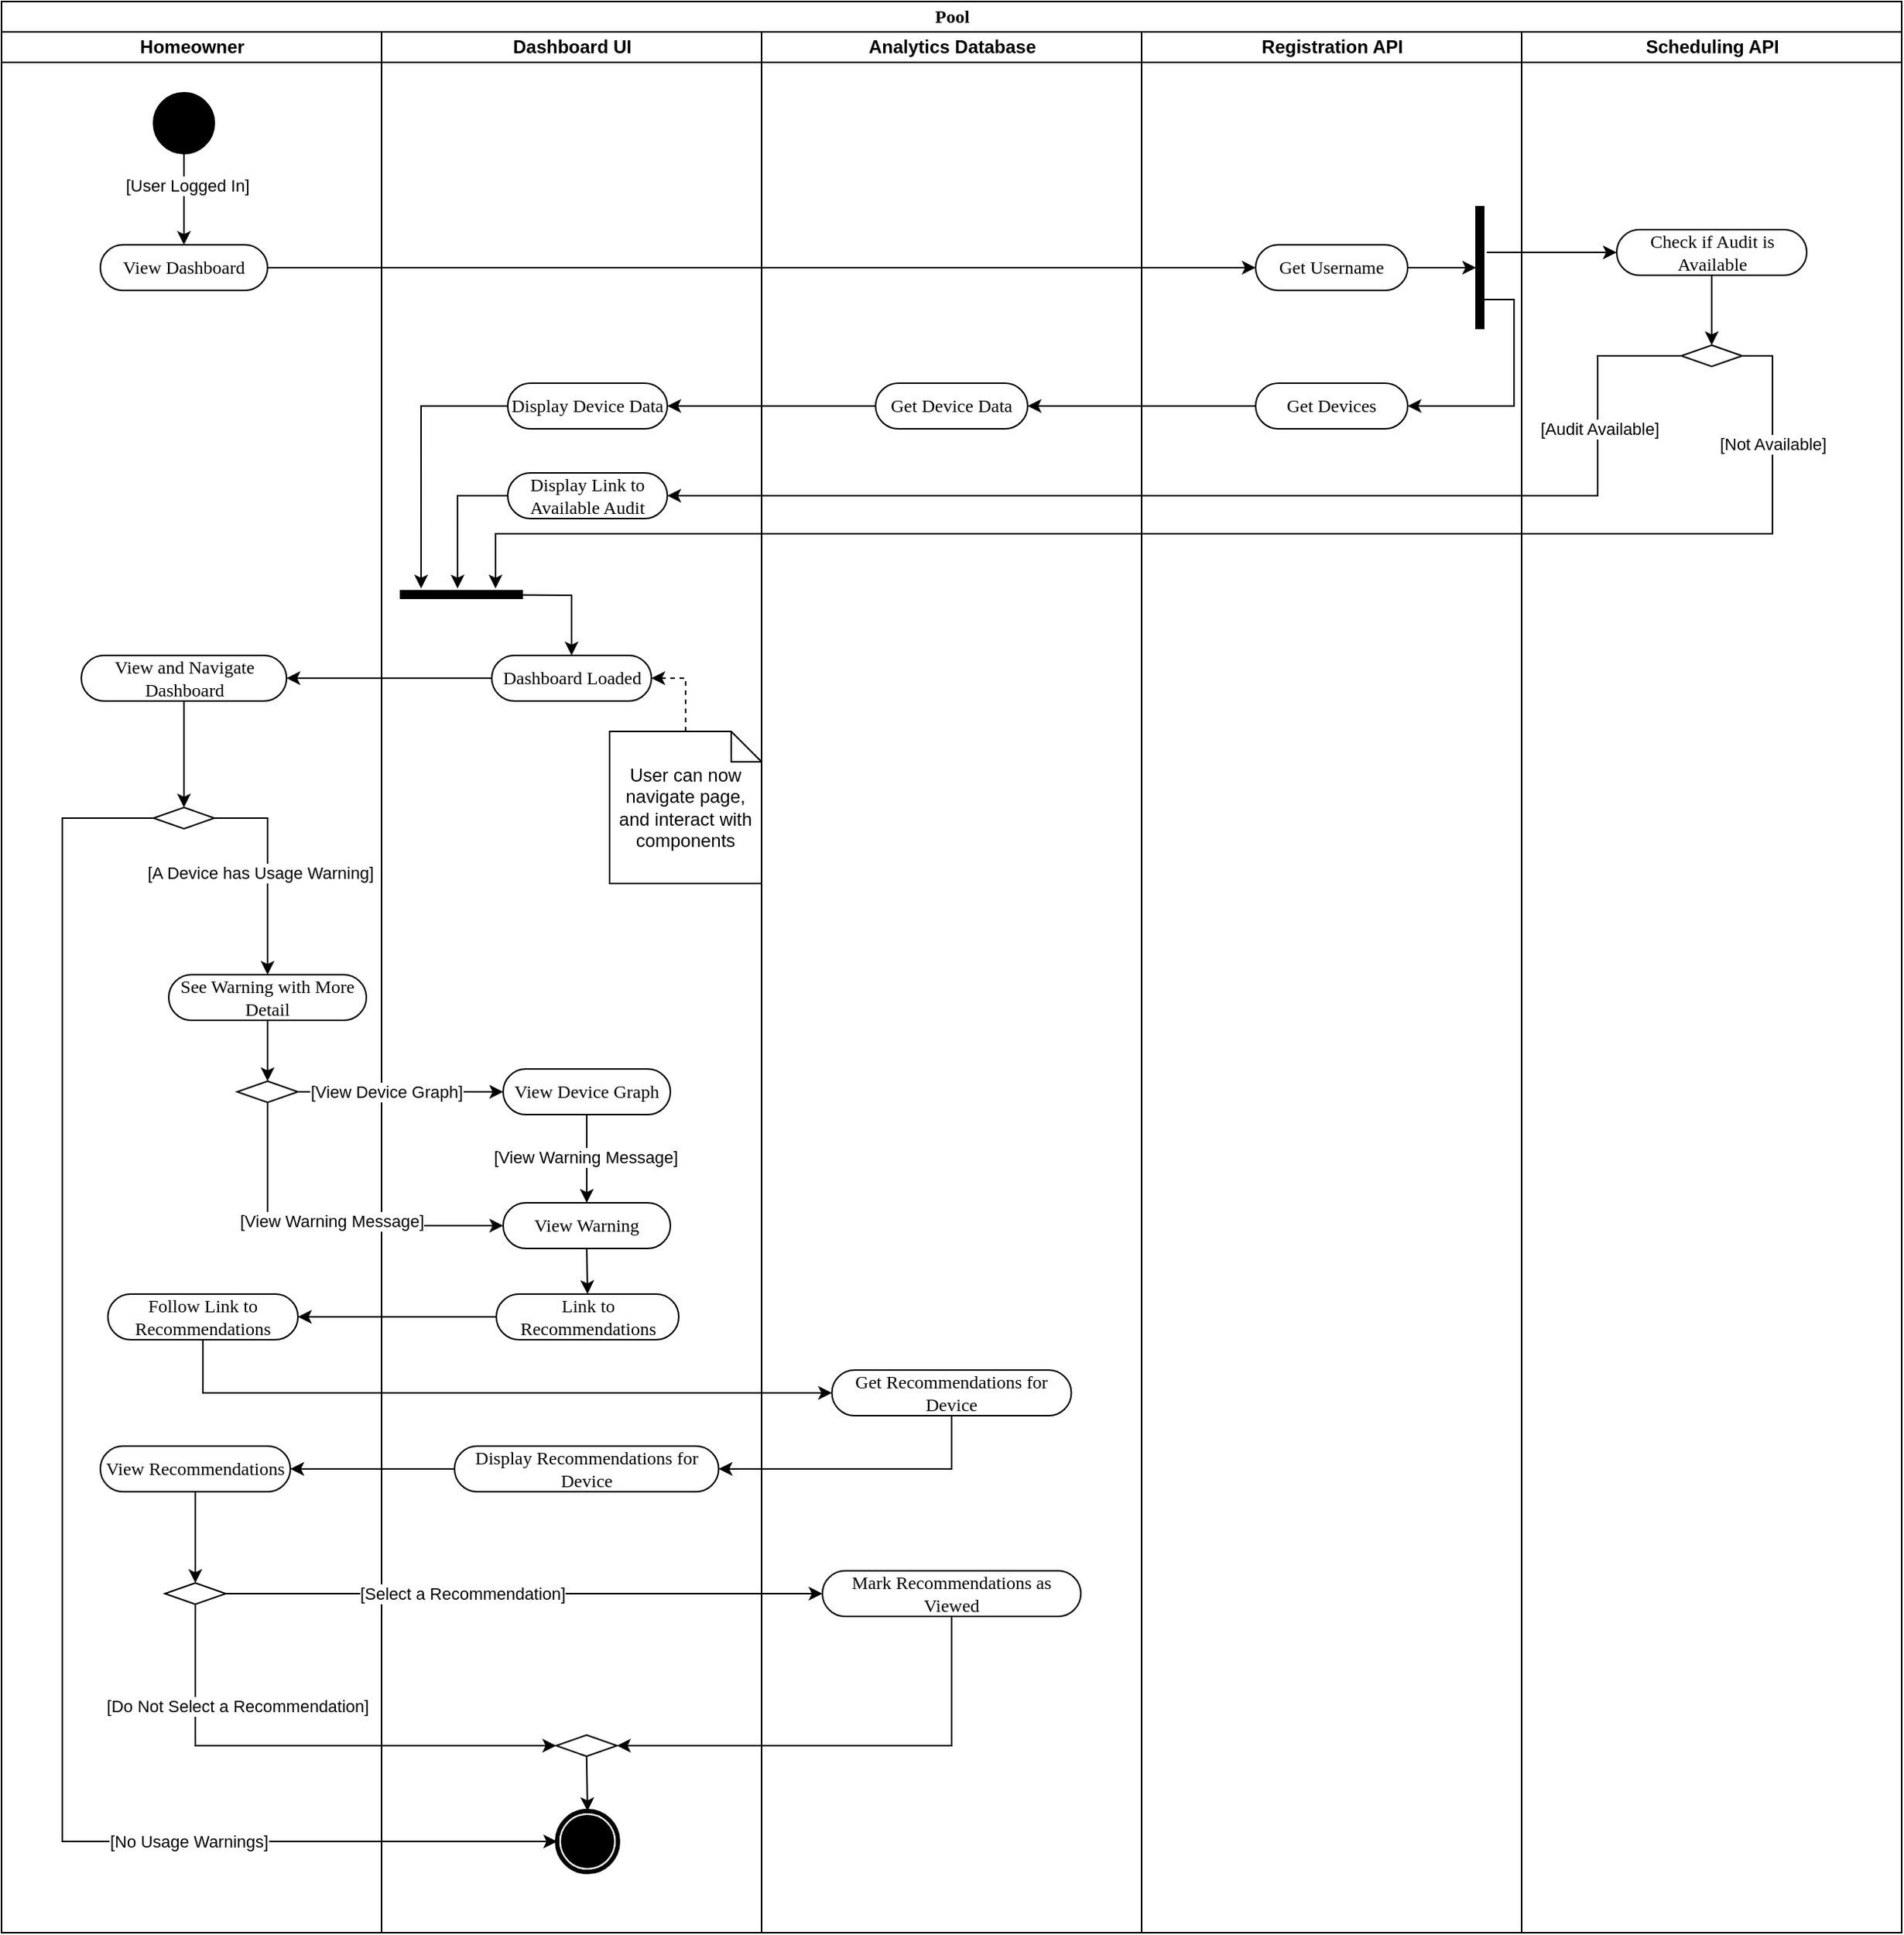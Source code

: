 <mxfile version="22.0.8" type="github">
  <diagram name="Page-1" id="0783ab3e-0a74-02c8-0abd-f7b4e66b4bec">
    <mxGraphModel dx="1593" dy="820" grid="1" gridSize="10" guides="1" tooltips="1" connect="1" arrows="1" fold="1" page="1" pageScale="1" pageWidth="850" pageHeight="1100" background="none" math="0" shadow="0">
      <root>
        <mxCell id="0" />
        <mxCell id="1" parent="0" />
        <mxCell id="1c1d494c118603dd-1" value="Pool" style="swimlane;html=1;childLayout=stackLayout;startSize=20;rounded=0;shadow=0;comic=0;labelBackgroundColor=none;strokeWidth=1;fontFamily=Verdana;fontSize=12;align=center;" parent="1" vertex="1">
          <mxGeometry x="40" y="20" width="1250" height="1270" as="geometry" />
        </mxCell>
        <mxCell id="1c1d494c118603dd-2" value="Homeowner" style="swimlane;html=1;startSize=20;" parent="1c1d494c118603dd-1" vertex="1">
          <mxGeometry y="20" width="250" height="1250" as="geometry" />
        </mxCell>
        <mxCell id="aOfRyr6UJCpSdVYeR-or-36" style="edgeStyle=orthogonalEdgeStyle;rounded=0;orthogonalLoop=1;jettySize=auto;html=1;exitX=0.5;exitY=1;exitDx=0;exitDy=0;entryX=0.5;entryY=0;entryDx=0;entryDy=0;" edge="1" parent="1c1d494c118603dd-2" source="60571a20871a0731-4" target="aOfRyr6UJCpSdVYeR-or-33">
          <mxGeometry relative="1" as="geometry" />
        </mxCell>
        <mxCell id="aOfRyr6UJCpSdVYeR-or-38" value="[User Logged In]" style="edgeLabel;html=1;align=center;verticalAlign=middle;resizable=0;points=[];" vertex="1" connectable="0" parent="aOfRyr6UJCpSdVYeR-or-36">
          <mxGeometry x="-0.3" y="2" relative="1" as="geometry">
            <mxPoint as="offset" />
          </mxGeometry>
        </mxCell>
        <mxCell id="60571a20871a0731-4" value="" style="ellipse;whiteSpace=wrap;html=1;rounded=0;shadow=0;comic=0;labelBackgroundColor=none;strokeWidth=1;fillColor=#000000;fontFamily=Verdana;fontSize=12;align=center;" parent="1c1d494c118603dd-2" vertex="1">
          <mxGeometry x="100" y="40" width="40" height="40" as="geometry" />
        </mxCell>
        <mxCell id="aOfRyr6UJCpSdVYeR-or-33" value="View Dashboard" style="rounded=1;whiteSpace=wrap;html=1;shadow=0;comic=0;labelBackgroundColor=none;strokeWidth=1;fontFamily=Verdana;fontSize=12;align=center;arcSize=50;" vertex="1" parent="1c1d494c118603dd-2">
          <mxGeometry x="65" y="140" width="110" height="30" as="geometry" />
        </mxCell>
        <mxCell id="aOfRyr6UJCpSdVYeR-or-82" style="edgeStyle=orthogonalEdgeStyle;rounded=0;orthogonalLoop=1;jettySize=auto;html=1;exitX=0.5;exitY=1;exitDx=0;exitDy=0;entryX=0.5;entryY=0;entryDx=0;entryDy=0;" edge="1" parent="1c1d494c118603dd-2" source="aOfRyr6UJCpSdVYeR-or-72" target="aOfRyr6UJCpSdVYeR-or-81">
          <mxGeometry relative="1" as="geometry" />
        </mxCell>
        <mxCell id="aOfRyr6UJCpSdVYeR-or-72" value="View and Navigate Dashboard" style="rounded=1;whiteSpace=wrap;html=1;shadow=0;comic=0;labelBackgroundColor=none;strokeWidth=1;fontFamily=Verdana;fontSize=12;align=center;arcSize=50;" vertex="1" parent="1c1d494c118603dd-2">
          <mxGeometry x="52.5" y="410" width="135" height="30" as="geometry" />
        </mxCell>
        <mxCell id="aOfRyr6UJCpSdVYeR-or-92" style="edgeStyle=orthogonalEdgeStyle;rounded=0;orthogonalLoop=1;jettySize=auto;html=1;exitX=0.5;exitY=1;exitDx=0;exitDy=0;entryX=0.5;entryY=0;entryDx=0;entryDy=0;" edge="1" parent="1c1d494c118603dd-2" source="aOfRyr6UJCpSdVYeR-or-80" target="aOfRyr6UJCpSdVYeR-or-88">
          <mxGeometry relative="1" as="geometry" />
        </mxCell>
        <mxCell id="aOfRyr6UJCpSdVYeR-or-80" value="See Warning with More Detail" style="rounded=1;whiteSpace=wrap;html=1;shadow=0;comic=0;labelBackgroundColor=none;strokeWidth=1;fontFamily=Verdana;fontSize=12;align=center;arcSize=50;" vertex="1" parent="1c1d494c118603dd-2">
          <mxGeometry x="110" y="620" width="130" height="30" as="geometry" />
        </mxCell>
        <mxCell id="aOfRyr6UJCpSdVYeR-or-84" style="edgeStyle=orthogonalEdgeStyle;rounded=0;orthogonalLoop=1;jettySize=auto;html=1;exitX=1;exitY=0.5;exitDx=0;exitDy=0;entryX=0.5;entryY=0;entryDx=0;entryDy=0;" edge="1" parent="1c1d494c118603dd-2" source="aOfRyr6UJCpSdVYeR-or-81" target="aOfRyr6UJCpSdVYeR-or-80">
          <mxGeometry relative="1" as="geometry" />
        </mxCell>
        <mxCell id="aOfRyr6UJCpSdVYeR-or-85" value="[A Device has Usage Warning]" style="edgeLabel;html=1;align=center;verticalAlign=middle;resizable=0;points=[];" vertex="1" connectable="0" parent="aOfRyr6UJCpSdVYeR-or-84">
          <mxGeometry x="0.029" y="3" relative="1" as="geometry">
            <mxPoint x="-8" as="offset" />
          </mxGeometry>
        </mxCell>
        <mxCell id="aOfRyr6UJCpSdVYeR-or-81" value="" style="rhombus;whiteSpace=wrap;html=1;" vertex="1" parent="1c1d494c118603dd-2">
          <mxGeometry x="100" y="510" width="40" height="14" as="geometry" />
        </mxCell>
        <mxCell id="aOfRyr6UJCpSdVYeR-or-88" value="" style="rhombus;whiteSpace=wrap;html=1;" vertex="1" parent="1c1d494c118603dd-2">
          <mxGeometry x="155" y="690" width="40" height="14" as="geometry" />
        </mxCell>
        <mxCell id="aOfRyr6UJCpSdVYeR-or-103" value="Follow Link to Recommendations" style="rounded=1;whiteSpace=wrap;html=1;shadow=0;comic=0;labelBackgroundColor=none;strokeWidth=1;fontFamily=Verdana;fontSize=12;align=center;arcSize=50;" vertex="1" parent="1c1d494c118603dd-2">
          <mxGeometry x="70" y="830" width="125" height="30" as="geometry" />
        </mxCell>
        <mxCell id="aOfRyr6UJCpSdVYeR-or-167" style="edgeStyle=orthogonalEdgeStyle;rounded=0;orthogonalLoop=1;jettySize=auto;html=1;exitX=0.5;exitY=1;exitDx=0;exitDy=0;entryX=0.5;entryY=0;entryDx=0;entryDy=0;" edge="1" parent="1c1d494c118603dd-2" source="aOfRyr6UJCpSdVYeR-or-162" target="aOfRyr6UJCpSdVYeR-or-164">
          <mxGeometry relative="1" as="geometry" />
        </mxCell>
        <mxCell id="aOfRyr6UJCpSdVYeR-or-162" value="View Recommendations" style="rounded=1;whiteSpace=wrap;html=1;shadow=0;comic=0;labelBackgroundColor=none;strokeWidth=1;fontFamily=Verdana;fontSize=12;align=center;arcSize=50;" vertex="1" parent="1c1d494c118603dd-2">
          <mxGeometry x="65" y="930" width="125" height="30" as="geometry" />
        </mxCell>
        <mxCell id="aOfRyr6UJCpSdVYeR-or-164" value="" style="rhombus;whiteSpace=wrap;html=1;" vertex="1" parent="1c1d494c118603dd-2">
          <mxGeometry x="107.5" y="1020" width="40" height="14" as="geometry" />
        </mxCell>
        <mxCell id="1c1d494c118603dd-3" value="Dashboard UI" style="swimlane;html=1;startSize=20;" parent="1c1d494c118603dd-1" vertex="1">
          <mxGeometry x="250" y="20" width="250" height="1250" as="geometry" />
        </mxCell>
        <mxCell id="60571a20871a0731-5" value="" style="shape=mxgraph.bpmn.shape;html=1;verticalLabelPosition=bottom;labelBackgroundColor=#ffffff;verticalAlign=top;perimeter=ellipsePerimeter;outline=end;symbol=terminate;rounded=0;shadow=0;comic=0;strokeWidth=1;fontFamily=Verdana;fontSize=12;align=center;" parent="1c1d494c118603dd-3" vertex="1">
          <mxGeometry x="115.5" y="1170" width="40" height="40" as="geometry" />
        </mxCell>
        <mxCell id="aOfRyr6UJCpSdVYeR-or-42" value="Display Device Data" style="rounded=1;whiteSpace=wrap;html=1;shadow=0;comic=0;labelBackgroundColor=none;strokeWidth=1;fontFamily=Verdana;fontSize=12;align=center;arcSize=50;" vertex="1" parent="1c1d494c118603dd-3">
          <mxGeometry x="83" y="231" width="105" height="30" as="geometry" />
        </mxCell>
        <mxCell id="aOfRyr6UJCpSdVYeR-or-55" value="Display Link to Available Audit" style="rounded=1;whiteSpace=wrap;html=1;shadow=0;comic=0;labelBackgroundColor=none;strokeWidth=1;fontFamily=Verdana;fontSize=12;align=center;arcSize=50;" vertex="1" parent="1c1d494c118603dd-3">
          <mxGeometry x="83" y="290" width="105" height="30" as="geometry" />
        </mxCell>
        <mxCell id="aOfRyr6UJCpSdVYeR-or-60" value="" style="html=1;points=[];perimeter=orthogonalPerimeter;fillColor=strokeColor;rotation=90;" vertex="1" parent="1c1d494c118603dd-3">
          <mxGeometry x="50" y="330" width="5" height="80" as="geometry" />
        </mxCell>
        <mxCell id="aOfRyr6UJCpSdVYeR-or-61" style="edgeStyle=orthogonalEdgeStyle;rounded=0;orthogonalLoop=1;jettySize=auto;html=1;exitX=0;exitY=0.5;exitDx=0;exitDy=0;entryX=-0.3;entryY=0.831;entryDx=0;entryDy=0;entryPerimeter=0;" edge="1" parent="1c1d494c118603dd-3" source="aOfRyr6UJCpSdVYeR-or-42" target="aOfRyr6UJCpSdVYeR-or-60">
          <mxGeometry relative="1" as="geometry" />
        </mxCell>
        <mxCell id="aOfRyr6UJCpSdVYeR-or-62" style="edgeStyle=orthogonalEdgeStyle;rounded=0;orthogonalLoop=1;jettySize=auto;html=1;exitX=0;exitY=0.5;exitDx=0;exitDy=0;entryX=-0.3;entryY=0.531;entryDx=0;entryDy=0;entryPerimeter=0;" edge="1" parent="1c1d494c118603dd-3" source="aOfRyr6UJCpSdVYeR-or-55" target="aOfRyr6UJCpSdVYeR-or-60">
          <mxGeometry relative="1" as="geometry" />
        </mxCell>
        <mxCell id="aOfRyr6UJCpSdVYeR-or-66" style="edgeStyle=orthogonalEdgeStyle;rounded=0;orthogonalLoop=1;jettySize=auto;html=1;exitX=0.5;exitY=0;exitDx=0;exitDy=0;entryX=0.5;entryY=0;entryDx=0;entryDy=0;" edge="1" parent="1c1d494c118603dd-3" target="aOfRyr6UJCpSdVYeR-or-65">
          <mxGeometry relative="1" as="geometry">
            <mxPoint x="50" y="370" as="sourcePoint" />
          </mxGeometry>
        </mxCell>
        <mxCell id="aOfRyr6UJCpSdVYeR-or-65" value="Dashboard Loaded" style="rounded=1;whiteSpace=wrap;html=1;shadow=0;comic=0;labelBackgroundColor=none;strokeWidth=1;fontFamily=Verdana;fontSize=12;align=center;arcSize=50;" vertex="1" parent="1c1d494c118603dd-3">
          <mxGeometry x="72.5" y="410" width="105" height="30" as="geometry" />
        </mxCell>
        <mxCell id="aOfRyr6UJCpSdVYeR-or-78" style="edgeStyle=orthogonalEdgeStyle;rounded=0;orthogonalLoop=1;jettySize=auto;html=1;exitX=0.5;exitY=0;exitDx=0;exitDy=0;exitPerimeter=0;entryX=1;entryY=0.5;entryDx=0;entryDy=0;dashed=1;" edge="1" parent="1c1d494c118603dd-3" source="aOfRyr6UJCpSdVYeR-or-76" target="aOfRyr6UJCpSdVYeR-or-65">
          <mxGeometry relative="1" as="geometry" />
        </mxCell>
        <mxCell id="aOfRyr6UJCpSdVYeR-or-76" value="User can now navigate page, and interact with components" style="shape=note;size=20;whiteSpace=wrap;html=1;" vertex="1" parent="1c1d494c118603dd-3">
          <mxGeometry x="150" y="460" width="100" height="100" as="geometry" />
        </mxCell>
        <mxCell id="aOfRyr6UJCpSdVYeR-or-100" style="edgeStyle=orthogonalEdgeStyle;rounded=0;orthogonalLoop=1;jettySize=auto;html=1;exitX=0.5;exitY=1;exitDx=0;exitDy=0;entryX=0.5;entryY=0;entryDx=0;entryDy=0;" edge="1" parent="1c1d494c118603dd-3" source="aOfRyr6UJCpSdVYeR-or-94" target="aOfRyr6UJCpSdVYeR-or-98">
          <mxGeometry relative="1" as="geometry" />
        </mxCell>
        <mxCell id="aOfRyr6UJCpSdVYeR-or-101" value="[View Warning Message]" style="edgeLabel;html=1;align=center;verticalAlign=middle;resizable=0;points=[];" vertex="1" connectable="0" parent="aOfRyr6UJCpSdVYeR-or-100">
          <mxGeometry x="-0.035" y="-1" relative="1" as="geometry">
            <mxPoint as="offset" />
          </mxGeometry>
        </mxCell>
        <mxCell id="aOfRyr6UJCpSdVYeR-or-94" value="View Device Graph" style="rounded=1;whiteSpace=wrap;html=1;shadow=0;comic=0;labelBackgroundColor=none;strokeWidth=1;fontFamily=Verdana;fontSize=12;align=center;arcSize=50;" vertex="1" parent="1c1d494c118603dd-3">
          <mxGeometry x="80" y="682" width="110" height="30" as="geometry" />
        </mxCell>
        <mxCell id="aOfRyr6UJCpSdVYeR-or-104" style="edgeStyle=orthogonalEdgeStyle;rounded=0;orthogonalLoop=1;jettySize=auto;html=1;exitX=0.5;exitY=1;exitDx=0;exitDy=0;entryX=0.5;entryY=0;entryDx=0;entryDy=0;" edge="1" parent="1c1d494c118603dd-3" source="aOfRyr6UJCpSdVYeR-or-98" target="aOfRyr6UJCpSdVYeR-or-102">
          <mxGeometry relative="1" as="geometry" />
        </mxCell>
        <mxCell id="aOfRyr6UJCpSdVYeR-or-98" value="View Warning" style="rounded=1;whiteSpace=wrap;html=1;shadow=0;comic=0;labelBackgroundColor=none;strokeWidth=1;fontFamily=Verdana;fontSize=12;align=center;arcSize=50;" vertex="1" parent="1c1d494c118603dd-3">
          <mxGeometry x="80" y="770" width="110" height="30" as="geometry" />
        </mxCell>
        <mxCell id="aOfRyr6UJCpSdVYeR-or-102" value="Link to Recommendations" style="rounded=1;whiteSpace=wrap;html=1;shadow=0;comic=0;labelBackgroundColor=none;strokeWidth=1;fontFamily=Verdana;fontSize=12;align=center;arcSize=50;" vertex="1" parent="1c1d494c118603dd-3">
          <mxGeometry x="75.5" y="830" width="120" height="30" as="geometry" />
        </mxCell>
        <mxCell id="aOfRyr6UJCpSdVYeR-or-160" value="Display Recommendations for Device" style="rounded=1;whiteSpace=wrap;html=1;shadow=0;comic=0;labelBackgroundColor=none;strokeWidth=1;fontFamily=Verdana;fontSize=12;align=center;arcSize=50;" vertex="1" parent="1c1d494c118603dd-3">
          <mxGeometry x="48" y="930" width="173.75" height="30" as="geometry" />
        </mxCell>
        <mxCell id="aOfRyr6UJCpSdVYeR-or-171" style="edgeStyle=orthogonalEdgeStyle;rounded=0;orthogonalLoop=1;jettySize=auto;html=1;exitX=0.5;exitY=1;exitDx=0;exitDy=0;entryX=0.5;entryY=0;entryDx=0;entryDy=0;" edge="1" parent="1c1d494c118603dd-3" source="aOfRyr6UJCpSdVYeR-or-170" target="60571a20871a0731-5">
          <mxGeometry relative="1" as="geometry" />
        </mxCell>
        <mxCell id="aOfRyr6UJCpSdVYeR-or-170" value="" style="rhombus;whiteSpace=wrap;html=1;" vertex="1" parent="1c1d494c118603dd-3">
          <mxGeometry x="114.88" y="1120" width="40" height="14" as="geometry" />
        </mxCell>
        <mxCell id="1c1d494c118603dd-4" value="Analytics Database" style="swimlane;html=1;startSize=20;" parent="1c1d494c118603dd-1" vertex="1">
          <mxGeometry x="500" y="20" width="250" height="1250" as="geometry" />
        </mxCell>
        <mxCell id="aOfRyr6UJCpSdVYeR-or-41" value="Get Device Data" style="rounded=1;whiteSpace=wrap;html=1;shadow=0;comic=0;labelBackgroundColor=none;strokeWidth=1;fontFamily=Verdana;fontSize=12;align=center;arcSize=50;" vertex="1" parent="1c1d494c118603dd-4">
          <mxGeometry x="75" y="231" width="100" height="30" as="geometry" />
        </mxCell>
        <mxCell id="aOfRyr6UJCpSdVYeR-or-157" value="Get Recommendations for Device" style="rounded=1;whiteSpace=wrap;html=1;shadow=0;comic=0;labelBackgroundColor=none;strokeWidth=1;fontFamily=Verdana;fontSize=12;align=center;arcSize=50;" vertex="1" parent="1c1d494c118603dd-4">
          <mxGeometry x="46.25" y="880" width="157.5" height="30" as="geometry" />
        </mxCell>
        <mxCell id="aOfRyr6UJCpSdVYeR-or-168" value="Mark Recommendations as Viewed" style="rounded=1;whiteSpace=wrap;html=1;shadow=0;comic=0;labelBackgroundColor=none;strokeWidth=1;fontFamily=Verdana;fontSize=12;align=center;arcSize=50;" vertex="1" parent="1c1d494c118603dd-4">
          <mxGeometry x="40" y="1012" width="170" height="30" as="geometry" />
        </mxCell>
        <mxCell id="aOfRyr6UJCpSdVYeR-or-1" value="Registration API" style="swimlane;html=1;startSize=20;" vertex="1" parent="1c1d494c118603dd-1">
          <mxGeometry x="750" y="20" width="250" height="1250" as="geometry" />
        </mxCell>
        <mxCell id="aOfRyr6UJCpSdVYeR-or-46" style="edgeStyle=orthogonalEdgeStyle;rounded=0;orthogonalLoop=1;jettySize=auto;html=1;exitX=1;exitY=0.5;exitDx=0;exitDy=0;" edge="1" parent="aOfRyr6UJCpSdVYeR-or-1" source="aOfRyr6UJCpSdVYeR-or-34">
          <mxGeometry relative="1" as="geometry">
            <mxPoint x="220" y="155" as="targetPoint" />
          </mxGeometry>
        </mxCell>
        <mxCell id="aOfRyr6UJCpSdVYeR-or-34" value="Get Username" style="rounded=1;whiteSpace=wrap;html=1;shadow=0;comic=0;labelBackgroundColor=none;strokeWidth=1;fontFamily=Verdana;fontSize=12;align=center;arcSize=50;" vertex="1" parent="aOfRyr6UJCpSdVYeR-or-1">
          <mxGeometry x="75" y="140" width="100" height="30" as="geometry" />
        </mxCell>
        <mxCell id="aOfRyr6UJCpSdVYeR-or-40" value="Get Devices" style="rounded=1;whiteSpace=wrap;html=1;shadow=0;comic=0;labelBackgroundColor=none;strokeWidth=1;fontFamily=Verdana;fontSize=12;align=center;arcSize=50;" vertex="1" parent="aOfRyr6UJCpSdVYeR-or-1">
          <mxGeometry x="75" y="231" width="100" height="30" as="geometry" />
        </mxCell>
        <mxCell id="aOfRyr6UJCpSdVYeR-or-45" value="" style="html=1;points=[];perimeter=orthogonalPerimeter;fillColor=strokeColor;rotation=-180;" vertex="1" parent="aOfRyr6UJCpSdVYeR-or-1">
          <mxGeometry x="220" y="115" width="5" height="80" as="geometry" />
        </mxCell>
        <mxCell id="aOfRyr6UJCpSdVYeR-or-47" style="edgeStyle=orthogonalEdgeStyle;rounded=0;orthogonalLoop=1;jettySize=auto;html=1;exitX=0;exitY=0.238;exitDx=0;exitDy=0;entryX=1;entryY=0.5;entryDx=0;entryDy=0;exitPerimeter=0;" edge="1" parent="aOfRyr6UJCpSdVYeR-or-1" source="aOfRyr6UJCpSdVYeR-or-45" target="aOfRyr6UJCpSdVYeR-or-40">
          <mxGeometry relative="1" as="geometry" />
        </mxCell>
        <mxCell id="aOfRyr6UJCpSdVYeR-or-37" style="edgeStyle=orthogonalEdgeStyle;rounded=0;orthogonalLoop=1;jettySize=auto;html=1;exitX=1;exitY=0.5;exitDx=0;exitDy=0;entryX=0;entryY=0.5;entryDx=0;entryDy=0;" edge="1" parent="1c1d494c118603dd-1" source="aOfRyr6UJCpSdVYeR-or-33" target="aOfRyr6UJCpSdVYeR-or-34">
          <mxGeometry relative="1" as="geometry">
            <mxPoint x="820" y="175" as="targetPoint" />
          </mxGeometry>
        </mxCell>
        <mxCell id="aOfRyr6UJCpSdVYeR-or-43" style="edgeStyle=orthogonalEdgeStyle;rounded=0;orthogonalLoop=1;jettySize=auto;html=1;exitX=0;exitY=0.5;exitDx=0;exitDy=0;entryX=1;entryY=0.5;entryDx=0;entryDy=0;" edge="1" parent="1c1d494c118603dd-1" source="aOfRyr6UJCpSdVYeR-or-40" target="aOfRyr6UJCpSdVYeR-or-41">
          <mxGeometry relative="1" as="geometry" />
        </mxCell>
        <mxCell id="aOfRyr6UJCpSdVYeR-or-44" style="edgeStyle=orthogonalEdgeStyle;rounded=0;orthogonalLoop=1;jettySize=auto;html=1;exitX=0;exitY=0.5;exitDx=0;exitDy=0;entryX=1;entryY=0.5;entryDx=0;entryDy=0;" edge="1" parent="1c1d494c118603dd-1" source="aOfRyr6UJCpSdVYeR-or-41" target="aOfRyr6UJCpSdVYeR-or-42">
          <mxGeometry relative="1" as="geometry" />
        </mxCell>
        <mxCell id="aOfRyr6UJCpSdVYeR-or-74" style="edgeStyle=orthogonalEdgeStyle;rounded=0;orthogonalLoop=1;jettySize=auto;html=1;exitX=0;exitY=0.5;exitDx=0;exitDy=0;entryX=1;entryY=0.5;entryDx=0;entryDy=0;" edge="1" parent="1c1d494c118603dd-1" source="aOfRyr6UJCpSdVYeR-or-65" target="aOfRyr6UJCpSdVYeR-or-72">
          <mxGeometry relative="1" as="geometry" />
        </mxCell>
        <mxCell id="aOfRyr6UJCpSdVYeR-or-86" style="edgeStyle=orthogonalEdgeStyle;rounded=0;orthogonalLoop=1;jettySize=auto;html=1;exitX=0;exitY=0.5;exitDx=0;exitDy=0;entryX=0;entryY=0.5;entryDx=0;entryDy=0;" edge="1" parent="1c1d494c118603dd-1" source="aOfRyr6UJCpSdVYeR-or-81" target="60571a20871a0731-5">
          <mxGeometry relative="1" as="geometry">
            <Array as="points">
              <mxPoint x="40" y="537" />
              <mxPoint x="40" y="1210" />
            </Array>
          </mxGeometry>
        </mxCell>
        <mxCell id="aOfRyr6UJCpSdVYeR-or-158" value="[No Usage Warnings]" style="edgeLabel;html=1;align=center;verticalAlign=middle;resizable=0;points=[];" vertex="1" connectable="0" parent="aOfRyr6UJCpSdVYeR-or-86">
          <mxGeometry x="0.541" relative="1" as="geometry">
            <mxPoint as="offset" />
          </mxGeometry>
        </mxCell>
        <mxCell id="aOfRyr6UJCpSdVYeR-or-93" style="edgeStyle=orthogonalEdgeStyle;rounded=0;orthogonalLoop=1;jettySize=auto;html=1;exitX=1;exitY=0.5;exitDx=0;exitDy=0;entryX=0;entryY=0.5;entryDx=0;entryDy=0;" edge="1" parent="1c1d494c118603dd-1" source="aOfRyr6UJCpSdVYeR-or-88" target="aOfRyr6UJCpSdVYeR-or-94">
          <mxGeometry relative="1" as="geometry">
            <mxPoint x="330" y="717" as="targetPoint" />
          </mxGeometry>
        </mxCell>
        <mxCell id="aOfRyr6UJCpSdVYeR-or-95" value="[View Device Graph]" style="edgeLabel;html=1;align=center;verticalAlign=middle;resizable=0;points=[];" vertex="1" connectable="0" parent="aOfRyr6UJCpSdVYeR-or-93">
          <mxGeometry x="-0.392" y="-2" relative="1" as="geometry">
            <mxPoint x="17" y="-2" as="offset" />
          </mxGeometry>
        </mxCell>
        <mxCell id="aOfRyr6UJCpSdVYeR-or-97" style="edgeStyle=orthogonalEdgeStyle;rounded=0;orthogonalLoop=1;jettySize=auto;html=1;exitX=0.5;exitY=1;exitDx=0;exitDy=0;entryX=0;entryY=0.5;entryDx=0;entryDy=0;" edge="1" parent="1c1d494c118603dd-1" source="aOfRyr6UJCpSdVYeR-or-88" target="aOfRyr6UJCpSdVYeR-or-98">
          <mxGeometry relative="1" as="geometry">
            <mxPoint x="174.778" y="800" as="targetPoint" />
          </mxGeometry>
        </mxCell>
        <mxCell id="aOfRyr6UJCpSdVYeR-or-99" value="[View Warning Message]" style="edgeLabel;html=1;align=center;verticalAlign=middle;resizable=0;points=[];" vertex="1" connectable="0" parent="aOfRyr6UJCpSdVYeR-or-97">
          <mxGeometry x="0.04" y="3" relative="1" as="geometry">
            <mxPoint as="offset" />
          </mxGeometry>
        </mxCell>
        <mxCell id="aOfRyr6UJCpSdVYeR-or-105" style="edgeStyle=orthogonalEdgeStyle;rounded=0;orthogonalLoop=1;jettySize=auto;html=1;exitX=0;exitY=0.5;exitDx=0;exitDy=0;entryX=1;entryY=0.5;entryDx=0;entryDy=0;" edge="1" parent="1c1d494c118603dd-1" source="aOfRyr6UJCpSdVYeR-or-102" target="aOfRyr6UJCpSdVYeR-or-103">
          <mxGeometry relative="1" as="geometry" />
        </mxCell>
        <mxCell id="aOfRyr6UJCpSdVYeR-or-159" style="edgeStyle=orthogonalEdgeStyle;rounded=0;orthogonalLoop=1;jettySize=auto;html=1;exitX=0.5;exitY=1;exitDx=0;exitDy=0;entryX=0;entryY=0.5;entryDx=0;entryDy=0;" edge="1" parent="1c1d494c118603dd-1" source="aOfRyr6UJCpSdVYeR-or-103" target="aOfRyr6UJCpSdVYeR-or-157">
          <mxGeometry relative="1" as="geometry" />
        </mxCell>
        <mxCell id="aOfRyr6UJCpSdVYeR-or-161" style="edgeStyle=orthogonalEdgeStyle;rounded=0;orthogonalLoop=1;jettySize=auto;html=1;exitX=0.5;exitY=1;exitDx=0;exitDy=0;entryX=1;entryY=0.5;entryDx=0;entryDy=0;" edge="1" parent="1c1d494c118603dd-1" source="aOfRyr6UJCpSdVYeR-or-157" target="aOfRyr6UJCpSdVYeR-or-160">
          <mxGeometry relative="1" as="geometry" />
        </mxCell>
        <mxCell id="aOfRyr6UJCpSdVYeR-or-163" style="edgeStyle=orthogonalEdgeStyle;rounded=0;orthogonalLoop=1;jettySize=auto;html=1;exitX=0;exitY=0.5;exitDx=0;exitDy=0;entryX=1;entryY=0.5;entryDx=0;entryDy=0;" edge="1" parent="1c1d494c118603dd-1" source="aOfRyr6UJCpSdVYeR-or-160" target="aOfRyr6UJCpSdVYeR-or-162">
          <mxGeometry relative="1" as="geometry" />
        </mxCell>
        <mxCell id="aOfRyr6UJCpSdVYeR-or-172" style="edgeStyle=orthogonalEdgeStyle;rounded=0;orthogonalLoop=1;jettySize=auto;html=1;exitX=0.5;exitY=1;exitDx=0;exitDy=0;entryX=1;entryY=0.5;entryDx=0;entryDy=0;" edge="1" parent="1c1d494c118603dd-1" source="aOfRyr6UJCpSdVYeR-or-168" target="aOfRyr6UJCpSdVYeR-or-170">
          <mxGeometry relative="1" as="geometry" />
        </mxCell>
        <mxCell id="aOfRyr6UJCpSdVYeR-or-173" style="edgeStyle=orthogonalEdgeStyle;rounded=0;orthogonalLoop=1;jettySize=auto;html=1;exitX=0.5;exitY=1;exitDx=0;exitDy=0;entryX=0;entryY=0.5;entryDx=0;entryDy=0;" edge="1" parent="1c1d494c118603dd-1" source="aOfRyr6UJCpSdVYeR-or-164" target="aOfRyr6UJCpSdVYeR-or-170">
          <mxGeometry relative="1" as="geometry" />
        </mxCell>
        <mxCell id="aOfRyr6UJCpSdVYeR-or-176" value="[Do Not Select a Recommendation]" style="edgeLabel;html=1;align=center;verticalAlign=middle;resizable=0;points=[];" vertex="1" connectable="0" parent="aOfRyr6UJCpSdVYeR-or-173">
          <mxGeometry x="-0.681" y="-2" relative="1" as="geometry">
            <mxPoint x="29" y="14" as="offset" />
          </mxGeometry>
        </mxCell>
        <mxCell id="aOfRyr6UJCpSdVYeR-or-174" style="edgeStyle=orthogonalEdgeStyle;rounded=0;orthogonalLoop=1;jettySize=auto;html=1;exitX=1;exitY=0.5;exitDx=0;exitDy=0;entryX=0;entryY=0.5;entryDx=0;entryDy=0;" edge="1" parent="1c1d494c118603dd-1" source="aOfRyr6UJCpSdVYeR-or-164" target="aOfRyr6UJCpSdVYeR-or-168">
          <mxGeometry relative="1" as="geometry" />
        </mxCell>
        <mxCell id="aOfRyr6UJCpSdVYeR-or-175" value="[Select a Recommendation]" style="edgeLabel;html=1;align=center;verticalAlign=middle;resizable=0;points=[];" vertex="1" connectable="0" parent="aOfRyr6UJCpSdVYeR-or-174">
          <mxGeometry x="-0.204" relative="1" as="geometry">
            <mxPoint x="-1" as="offset" />
          </mxGeometry>
        </mxCell>
        <mxCell id="aOfRyr6UJCpSdVYeR-or-30" value="Scheduling API" style="swimlane;html=1;startSize=20;" vertex="1" parent="1">
          <mxGeometry x="1040" y="40" width="250" height="1250" as="geometry" />
        </mxCell>
        <mxCell id="aOfRyr6UJCpSdVYeR-or-52" style="edgeStyle=orthogonalEdgeStyle;rounded=0;orthogonalLoop=1;jettySize=auto;html=1;exitX=0.5;exitY=1;exitDx=0;exitDy=0;entryX=0.5;entryY=0;entryDx=0;entryDy=0;" edge="1" parent="aOfRyr6UJCpSdVYeR-or-30" source="aOfRyr6UJCpSdVYeR-or-48" target="aOfRyr6UJCpSdVYeR-or-51">
          <mxGeometry relative="1" as="geometry" />
        </mxCell>
        <mxCell id="aOfRyr6UJCpSdVYeR-or-48" value="Check if Audit is Available" style="rounded=1;whiteSpace=wrap;html=1;shadow=0;comic=0;labelBackgroundColor=none;strokeWidth=1;fontFamily=Verdana;fontSize=12;align=center;arcSize=50;" vertex="1" parent="aOfRyr6UJCpSdVYeR-or-30">
          <mxGeometry x="62.5" y="130" width="125" height="30" as="geometry" />
        </mxCell>
        <mxCell id="aOfRyr6UJCpSdVYeR-or-51" value="" style="rhombus;whiteSpace=wrap;html=1;" vertex="1" parent="aOfRyr6UJCpSdVYeR-or-30">
          <mxGeometry x="105" y="206" width="40" height="14" as="geometry" />
        </mxCell>
        <mxCell id="aOfRyr6UJCpSdVYeR-or-49" style="edgeStyle=orthogonalEdgeStyle;rounded=0;orthogonalLoop=1;jettySize=auto;html=1;exitX=-0.4;exitY=0.625;exitDx=0;exitDy=0;entryX=0;entryY=0.5;entryDx=0;entryDy=0;exitPerimeter=0;" edge="1" parent="1" source="aOfRyr6UJCpSdVYeR-or-45" target="aOfRyr6UJCpSdVYeR-or-48">
          <mxGeometry relative="1" as="geometry" />
        </mxCell>
        <mxCell id="aOfRyr6UJCpSdVYeR-or-56" style="edgeStyle=orthogonalEdgeStyle;rounded=0;orthogonalLoop=1;jettySize=auto;html=1;exitX=0;exitY=0.5;exitDx=0;exitDy=0;entryX=1;entryY=0.5;entryDx=0;entryDy=0;" edge="1" parent="1" source="aOfRyr6UJCpSdVYeR-or-51" target="aOfRyr6UJCpSdVYeR-or-55">
          <mxGeometry relative="1" as="geometry">
            <Array as="points">
              <mxPoint x="1090" y="253" />
              <mxPoint x="1090" y="345" />
            </Array>
          </mxGeometry>
        </mxCell>
        <mxCell id="aOfRyr6UJCpSdVYeR-or-57" value="[Audit Available]" style="edgeLabel;html=1;align=center;verticalAlign=middle;resizable=0;points=[];" vertex="1" connectable="0" parent="aOfRyr6UJCpSdVYeR-or-56">
          <mxGeometry x="-0.729" y="1" relative="1" as="geometry">
            <mxPoint as="offset" />
          </mxGeometry>
        </mxCell>
        <mxCell id="aOfRyr6UJCpSdVYeR-or-63" style="edgeStyle=orthogonalEdgeStyle;rounded=0;orthogonalLoop=1;jettySize=auto;html=1;exitX=1;exitY=0.5;exitDx=0;exitDy=0;entryX=-0.3;entryY=0.219;entryDx=0;entryDy=0;entryPerimeter=0;" edge="1" parent="1" source="aOfRyr6UJCpSdVYeR-or-51" target="aOfRyr6UJCpSdVYeR-or-60">
          <mxGeometry relative="1" as="geometry">
            <Array as="points">
              <mxPoint x="1205" y="253" />
              <mxPoint x="1205" y="370" />
              <mxPoint x="365" y="370" />
            </Array>
          </mxGeometry>
        </mxCell>
        <mxCell id="aOfRyr6UJCpSdVYeR-or-64" value="[Not Available]" style="edgeLabel;html=1;align=center;verticalAlign=middle;resizable=0;points=[];" vertex="1" connectable="0" parent="aOfRyr6UJCpSdVYeR-or-63">
          <mxGeometry x="-0.846" relative="1" as="geometry">
            <mxPoint as="offset" />
          </mxGeometry>
        </mxCell>
      </root>
    </mxGraphModel>
  </diagram>
</mxfile>
